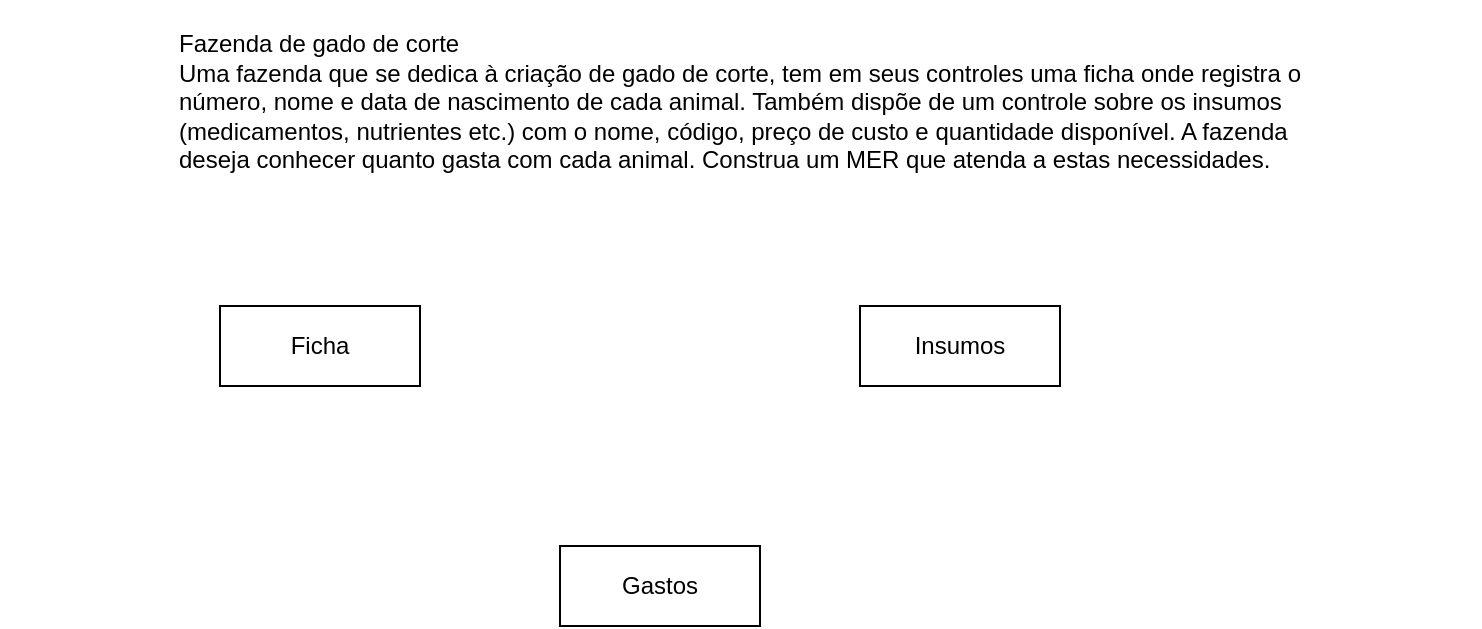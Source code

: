 <mxfile version="21.0.6" type="github">
  <diagram id="R2lEEEUBdFMjLlhIrx00" name="Page-1">
    <mxGraphModel dx="819" dy="450" grid="1" gridSize="10" guides="1" tooltips="1" connect="1" arrows="1" fold="1" page="1" pageScale="1" pageWidth="850" pageHeight="1100" math="0" shadow="0" extFonts="Permanent Marker^https://fonts.googleapis.com/css?family=Permanent+Marker">
      <root>
        <mxCell id="0" />
        <mxCell id="1" parent="0" />
        <mxCell id="YvUCKWZTDDCZwHkGs06h-2" value="&lt;div style=&quot;text-align: justify;&quot;&gt;&lt;br&gt;&lt;/div&gt;&lt;div style=&quot;text-align: justify;&quot;&gt;&lt;span style=&quot;background-color: initial;&quot;&gt;Fazenda de gado de corte&lt;/span&gt;&lt;/div&gt;&lt;div style=&quot;text-align: justify;&quot;&gt;&lt;span style=&quot;background-color: initial;&quot;&gt;Uma fazenda que se dedica à criação de gado de corte, tem em seus controles uma ficha onde registra o&lt;/span&gt;&lt;/div&gt;&lt;div style=&quot;text-align: justify;&quot;&gt;&lt;span style=&quot;background-color: initial;&quot;&gt;número, nome e data de nascimento de cada animal. Também dispõe de um controle sobre os insumos&lt;/span&gt;&lt;/div&gt;&lt;div style=&quot;text-align: justify;&quot;&gt;&lt;span style=&quot;background-color: initial;&quot;&gt;(medicamentos, nutrientes etc.) com o nome, código, preço de custo e quantidade disponível. A fazenda&lt;/span&gt;&lt;/div&gt;&lt;div style=&quot;text-align: justify;&quot;&gt;&lt;span style=&quot;background-color: initial;&quot;&gt;deseja conhecer quanto gasta com cada animal. Construa um MER que atenda a estas necessidades.&lt;/span&gt;&lt;/div&gt;&lt;div style=&quot;text-align: justify;&quot;&gt;&lt;br&gt;&lt;/div&gt;&lt;div style=&quot;text-align: justify;&quot;&gt;&lt;br&gt;&lt;/div&gt;" style="text;html=1;strokeColor=none;fillColor=none;align=center;verticalAlign=middle;whiteSpace=wrap;rounded=0;" vertex="1" parent="1">
          <mxGeometry x="10" y="50" width="740" height="110" as="geometry" />
        </mxCell>
        <mxCell id="YvUCKWZTDDCZwHkGs06h-3" value="Ficha" style="whiteSpace=wrap;html=1;align=center;" vertex="1" parent="1">
          <mxGeometry x="120" y="200" width="100" height="40" as="geometry" />
        </mxCell>
        <mxCell id="YvUCKWZTDDCZwHkGs06h-5" value="Insumos" style="whiteSpace=wrap;html=1;align=center;" vertex="1" parent="1">
          <mxGeometry x="440" y="200" width="100" height="40" as="geometry" />
        </mxCell>
        <mxCell id="YvUCKWZTDDCZwHkGs06h-6" value="Gastos" style="whiteSpace=wrap;html=1;align=center;" vertex="1" parent="1">
          <mxGeometry x="290" y="320" width="100" height="40" as="geometry" />
        </mxCell>
      </root>
    </mxGraphModel>
  </diagram>
</mxfile>
